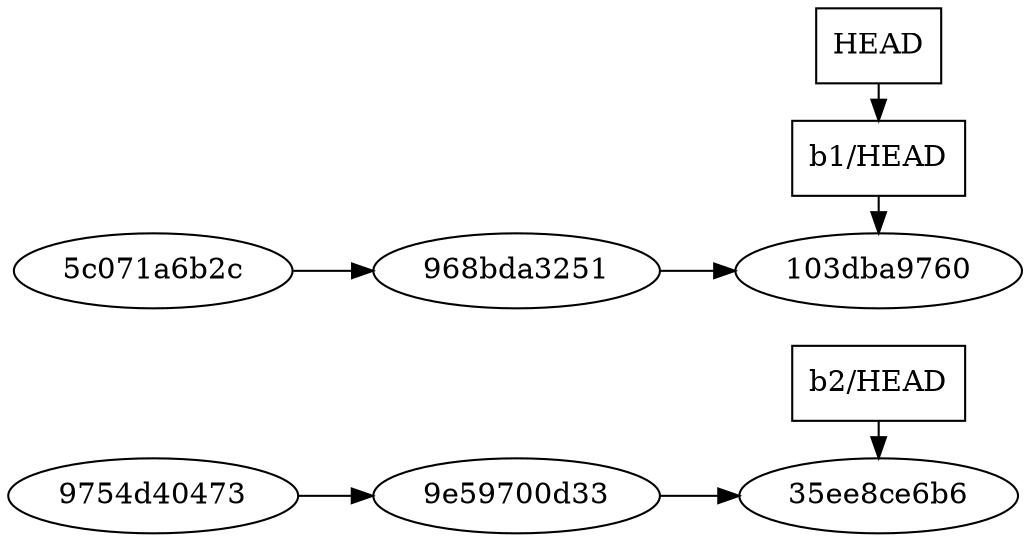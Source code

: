 digraph G
{
    rankdir=LR;
    "9754d40473" -> "9e59700d33" -> "35ee8ce6b6";
    "5c071a6b2c" -> "968bda3251" -> "103dba9760";
    subgraph c1
    {
        rankdir=UD;
        rank="max";
        "b1/HEAD" [shape=box];
        "HEAD" [shape=box];
        "HEAD" -> "b1/HEAD";
        "b1/HEAD" -> "103dba9760";
    }
    subgraph c2
    {
        rankdir=DU;
        rank="sink";
        "b2/HEAD" [shape=box];
        "b2/HEAD" -> "35ee8ce6b6";
    }
}
